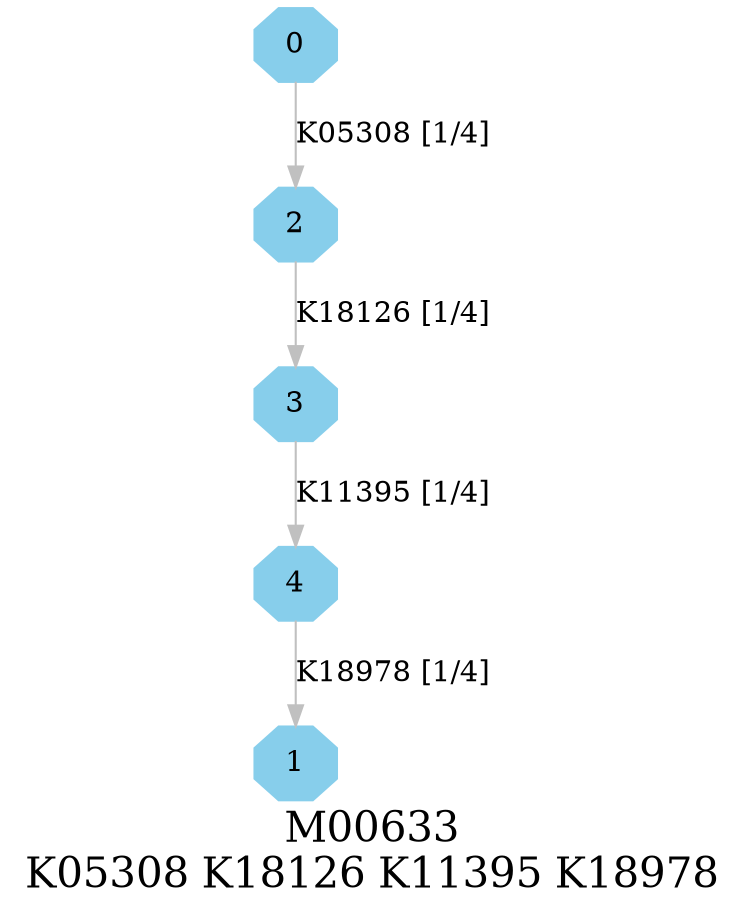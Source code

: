 digraph G {
graph [label="M00633
K05308 K18126 K11395 K18978",fontsize=20];
node [shape=box,style=filled];
edge [len=3,color=grey];
{node [width=.3,height=.3,shape=octagon,style=filled,color=skyblue] 0 1 2 3 4 }
0 -> 2 [label="K05308 [1/4]"];
2 -> 3 [label="K18126 [1/4]"];
3 -> 4 [label="K11395 [1/4]"];
4 -> 1 [label="K18978 [1/4]"];
}